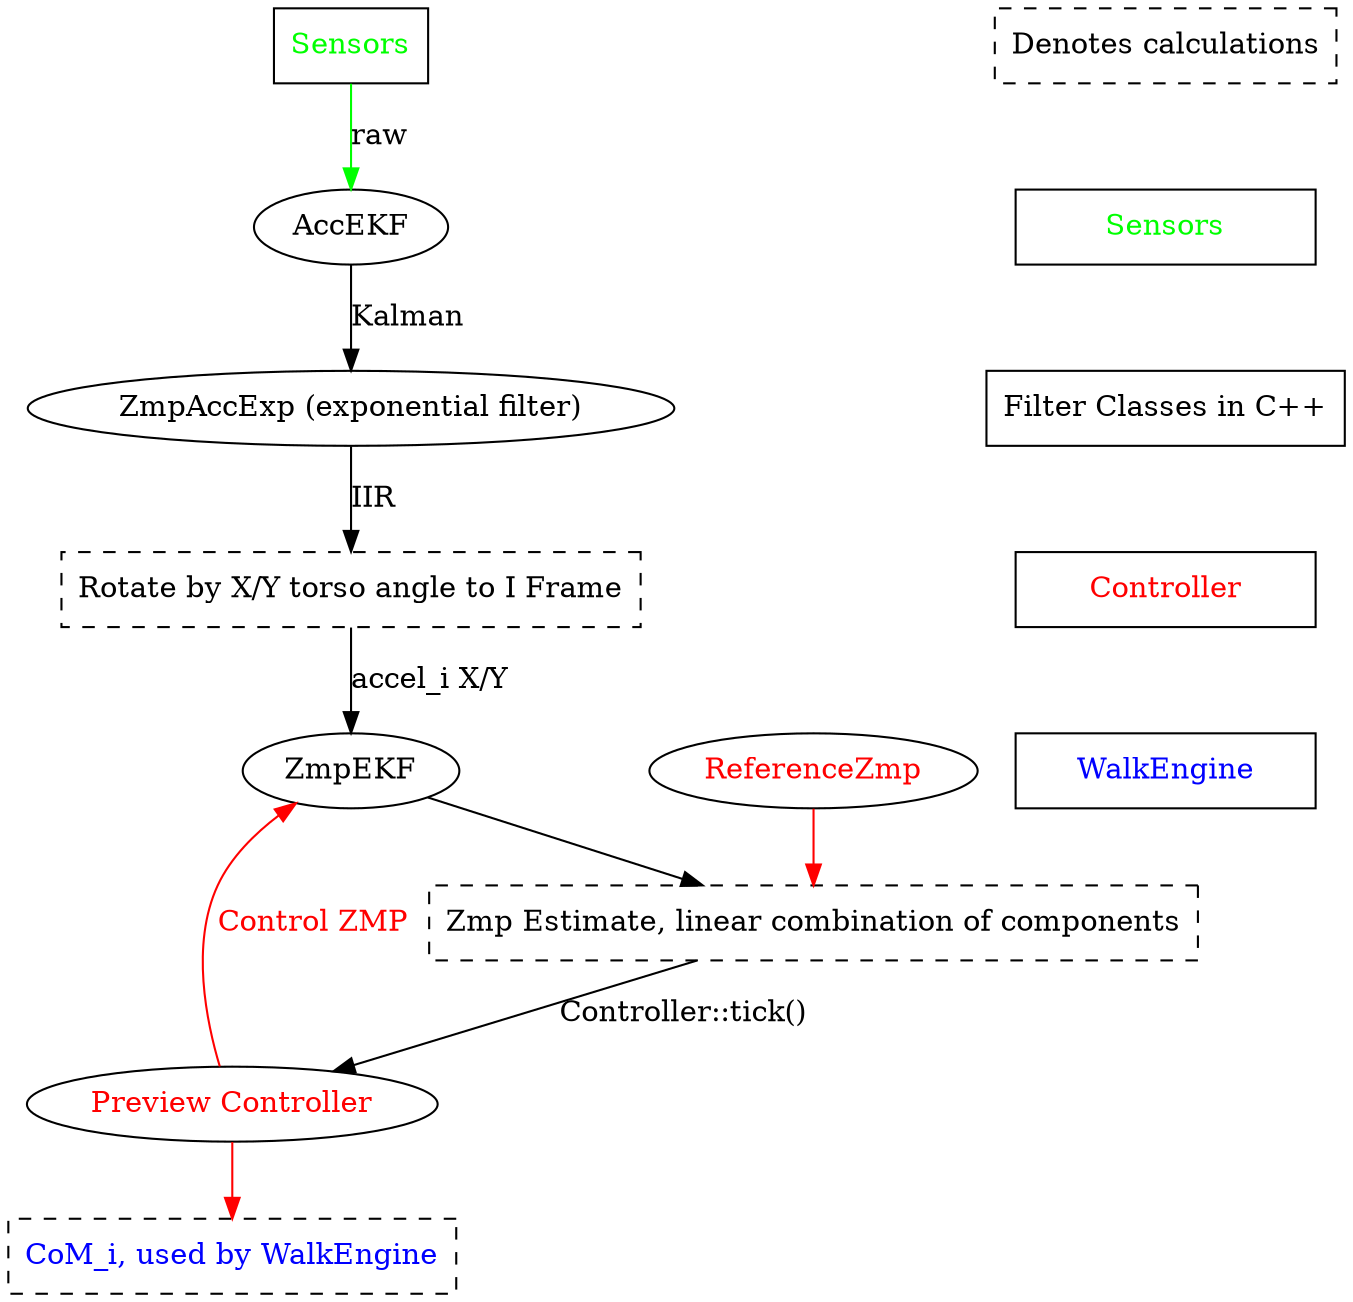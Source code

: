 digraph sensorFlowchart {

subgraph sensors {
  Sensor [label="Sensors", fontcolor="green", shape=box];
  ZmpAccExp [label="ZmpAccExp (exponential filter)"];
  Rotate [label="Rotate by X/Y torso angle to I Frame", style=dashed, shape=box];
  ZmpEstimate [shape=box, style=dashed, label="Zmp Estimate, linear combination of components"];
  ReferenceZmp [fontcolor="red"]
  Controller [label="Preview Controller", fontcolor="red"];
  CoMXY [label="CoM_i, used by WalkEngine", fontcolor="blue", style=dashed, shape=box];
}

Sensor -> AccEKF [label="raw", color="green"];
AccEKF -> ZmpAccExp [label="Kalman"];
ZmpAccExp -> Rotate [label="IIR"];
Rotate -> ZmpEKF [label="accel_i X/Y"];
Controller -> ZmpEKF [label="Control ZMP", color="red", fontcolor="red"];
ZmpEKF -> ZmpEstimate;
ZmpEstimate -> Controller [label="Controller::tick()"];
ReferenceZmp -> ZmpEstimate [color="red"];

Controller -> CoMXY [color="red"];

subgraph legend {
   Calculation [shape=box, style=dashed, width=2, label="Denotes calculations"];
   Sensors [shape=box,width=2,fontcolor="green"];
   Filter [label="Filter Classes in C++", shape=box,width=2,fontcolor="black"];
   ControllerL [shape=box,width=2,fontcolor="red", label="Controller"];
   WalkEngine [shape=box,width=2,fontcolor="blue"];
}

edge [style=invis];

Calculation -> Sensors
Sensors -> Filter
Filter -> ControllerL
ControllerL -> WalkEngine

}